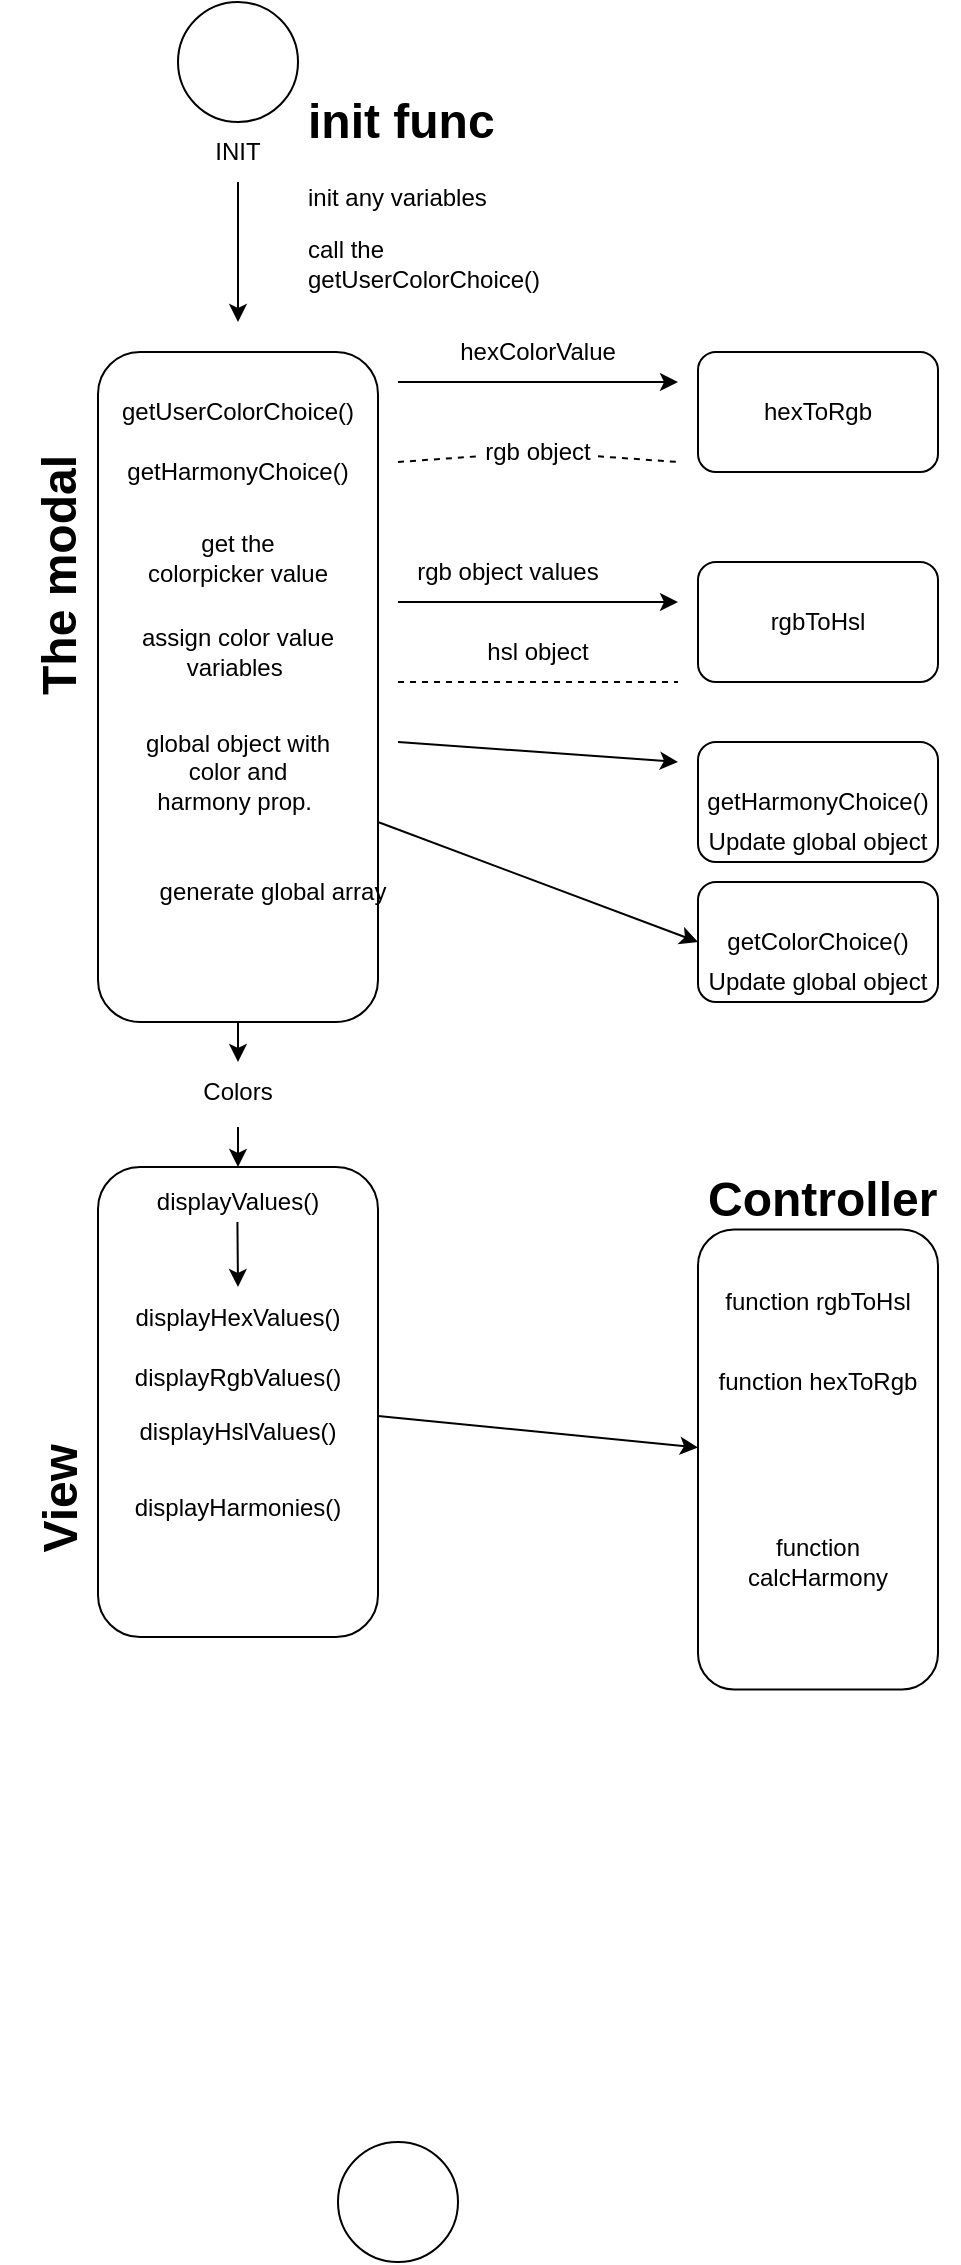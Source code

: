 <mxfile>
    <diagram id="yT4n5ByDi2hC7oKa8LWQ" name="Page-1">
        <mxGraphModel dx="1627" dy="1060" grid="1" gridSize="10" guides="1" tooltips="1" connect="1" arrows="1" fold="1" page="1" pageScale="1" pageWidth="1169" pageHeight="1654" math="0" shadow="0">
            <root>
                <mxCell id="0"/>
                <mxCell id="1" parent="0"/>
                <mxCell id="2" value="" style="ellipse;whiteSpace=wrap;html=1;aspect=fixed;" vertex="1" parent="1">
                    <mxGeometry x="490" y="90" width="60" height="60" as="geometry"/>
                </mxCell>
                <mxCell id="3" value="INIT" style="text;html=1;strokeColor=none;fillColor=none;align=center;verticalAlign=middle;whiteSpace=wrap;rounded=0;" vertex="1" parent="1">
                    <mxGeometry x="490" y="150" width="60" height="30" as="geometry"/>
                </mxCell>
                <mxCell id="4" value="" style="endArrow=classic;html=1;exitX=0.5;exitY=1;exitDx=0;exitDy=0;" edge="1" parent="1" source="3">
                    <mxGeometry width="50" height="50" relative="1" as="geometry">
                        <mxPoint x="530" y="200" as="sourcePoint"/>
                        <mxPoint x="520" y="250" as="targetPoint"/>
                    </mxGeometry>
                </mxCell>
                <mxCell id="6" value="&lt;h1&gt;init func&lt;/h1&gt;&lt;p&gt;init any variables&amp;nbsp;&lt;/p&gt;&lt;p&gt;call the getUserColorChoice()&lt;/p&gt;" style="text;html=1;strokeColor=none;fillColor=none;spacing=5;spacingTop=-20;whiteSpace=wrap;overflow=hidden;rounded=0;" vertex="1" parent="1">
                    <mxGeometry x="550" y="130" width="140" height="120" as="geometry"/>
                </mxCell>
                <mxCell id="67" value="" style="edgeStyle=none;html=1;" edge="1" parent="1" source="7" target="34">
                    <mxGeometry relative="1" as="geometry"/>
                </mxCell>
                <mxCell id="7" value="" style="rounded=1;whiteSpace=wrap;html=1;" vertex="1" parent="1">
                    <mxGeometry x="450" y="265" width="140" height="335" as="geometry"/>
                </mxCell>
                <mxCell id="8" value="getUserColorChoice()" style="text;html=1;strokeColor=none;fillColor=none;align=center;verticalAlign=middle;whiteSpace=wrap;rounded=0;" vertex="1" parent="1">
                    <mxGeometry x="490" y="280" width="60" height="30" as="geometry"/>
                </mxCell>
                <mxCell id="10" value="&lt;h1&gt;The modal&lt;/h1&gt;" style="text;html=1;strokeColor=none;fillColor=none;spacing=5;spacingTop=-20;whiteSpace=wrap;overflow=hidden;rounded=0;rotation=-90;" vertex="1" parent="1">
                    <mxGeometry x="370" y="352.5" width="130" height="47.5" as="geometry"/>
                </mxCell>
                <mxCell id="11" value="get the colorpicker value" style="text;html=1;strokeColor=none;fillColor=none;align=center;verticalAlign=middle;whiteSpace=wrap;rounded=0;" vertex="1" parent="1">
                    <mxGeometry x="470" y="352.5" width="100" height="30" as="geometry"/>
                </mxCell>
                <mxCell id="13" value="assign color value variables&amp;nbsp;" style="text;html=1;strokeColor=none;fillColor=none;align=center;verticalAlign=middle;whiteSpace=wrap;rounded=0;" vertex="1" parent="1">
                    <mxGeometry x="470" y="400" width="100" height="30" as="geometry"/>
                </mxCell>
                <mxCell id="15" value="hexToRgb" style="rounded=1;whiteSpace=wrap;html=1;" vertex="1" parent="1">
                    <mxGeometry x="750" y="265" width="120" height="60" as="geometry"/>
                </mxCell>
                <mxCell id="20" value="hexColorValue" style="text;html=1;strokeColor=none;fillColor=none;align=center;verticalAlign=middle;whiteSpace=wrap;rounded=0;" vertex="1" parent="1">
                    <mxGeometry x="640" y="250" width="60" height="30" as="geometry"/>
                </mxCell>
                <mxCell id="24" value="rgbToHsl" style="rounded=1;whiteSpace=wrap;html=1;" vertex="1" parent="1">
                    <mxGeometry x="750" y="370" width="120" height="60" as="geometry"/>
                </mxCell>
                <mxCell id="27" value="rgb object values" style="text;html=1;strokeColor=none;fillColor=none;align=center;verticalAlign=middle;whiteSpace=wrap;rounded=0;" vertex="1" parent="1">
                    <mxGeometry x="600" y="360" width="110" height="30" as="geometry"/>
                </mxCell>
                <mxCell id="31" value="hsl object" style="text;html=1;strokeColor=none;fillColor=none;align=center;verticalAlign=middle;whiteSpace=wrap;rounded=0;" vertex="1" parent="1">
                    <mxGeometry x="615" y="400" width="110" height="30" as="geometry"/>
                </mxCell>
                <mxCell id="43" value="" style="edgeStyle=none;html=1;" edge="1" parent="1" source="33" target="42">
                    <mxGeometry relative="1" as="geometry"/>
                </mxCell>
                <mxCell id="33" value="" style="rounded=1;whiteSpace=wrap;html=1;" vertex="1" parent="1">
                    <mxGeometry x="450" y="672.5" width="140" height="235" as="geometry"/>
                </mxCell>
                <mxCell id="38" value="" style="edgeStyle=none;html=1;" edge="1" parent="1" target="33">
                    <mxGeometry relative="1" as="geometry">
                        <mxPoint x="520.0" y="652.5" as="sourcePoint"/>
                    </mxGeometry>
                </mxCell>
                <mxCell id="34" value="Colors" style="text;html=1;strokeColor=none;fillColor=none;align=center;verticalAlign=middle;whiteSpace=wrap;rounded=0;" vertex="1" parent="1">
                    <mxGeometry x="490" y="620" width="60" height="30" as="geometry"/>
                </mxCell>
                <mxCell id="39" value="&lt;h1&gt;View&lt;/h1&gt;" style="text;html=1;strokeColor=none;fillColor=none;spacing=5;spacingTop=-20;whiteSpace=wrap;overflow=hidden;rounded=0;rotation=-90;" vertex="1" parent="1">
                    <mxGeometry x="370" y="781.25" width="130" height="47.5" as="geometry"/>
                </mxCell>
                <mxCell id="40" value="displayHexValues()" style="text;html=1;strokeColor=none;fillColor=none;align=center;verticalAlign=middle;whiteSpace=wrap;rounded=0;" vertex="1" parent="1">
                    <mxGeometry x="470" y="732.5" width="100" height="30" as="geometry"/>
                </mxCell>
                <mxCell id="41" value="displayRgbValues()" style="text;html=1;strokeColor=none;fillColor=none;align=center;verticalAlign=middle;whiteSpace=wrap;rounded=0;" vertex="1" parent="1">
                    <mxGeometry x="465" y="762.5" width="110" height="30" as="geometry"/>
                </mxCell>
                <mxCell id="42" value="" style="whiteSpace=wrap;html=1;rounded=1;" vertex="1" parent="1">
                    <mxGeometry x="750" y="703.75" width="120" height="230" as="geometry"/>
                </mxCell>
                <mxCell id="44" value="&lt;h1&gt;Controller&lt;/h1&gt;" style="text;html=1;strokeColor=none;fillColor=none;spacing=5;spacingTop=-20;whiteSpace=wrap;overflow=hidden;rounded=0;rotation=0;" vertex="1" parent="1">
                    <mxGeometry x="750" y="668.75" width="130" height="47.5" as="geometry"/>
                </mxCell>
                <mxCell id="46" value="function rgbToHsl&lt;span style=&quot;color: rgba(0 , 0 , 0 , 0) ; font-family: monospace ; font-size: 0px&quot;&gt;%3CmxGraphModel%3E%3Croot%3E%3CmxCell%20id%3D%220%22%2F%3E%3CmxCell%20id%3D%221%22%20parent%3D%220%22%2F%3E%3CmxCell%20id%3D%222%22%20value%3D%22get%20the%20colorpicker%20value%22%20style%3D%22text%3Bhtml%3D1%3BstrokeColor%3Dnone%3BfillColor%3Dnone%3Balign%3Dcenter%3BverticalAlign%3Dmiddle%3BwhiteSpace%3Dwrap%3Brounded%3D0%3B%22%20vertex%3D%221%22%20parent%3D%221%22%3E%3CmxGeometry%20x%3D%22470%22%20y%3D%22320%22%20width%3D%22100%22%20height%3D%2230%22%20as%3D%22geometry%22%2F%3E%3C%2FmxCell%3E%3C%2Froot%3E%3C%2FmxGraphModel%3E&lt;/span&gt;" style="text;html=1;strokeColor=none;fillColor=none;align=center;verticalAlign=middle;whiteSpace=wrap;rounded=0;" vertex="1" parent="1">
                    <mxGeometry x="760" y="725" width="100" height="30" as="geometry"/>
                </mxCell>
                <mxCell id="47" value="function hexToRgb&lt;span style=&quot;color: rgba(0 , 0 , 0 , 0) ; font-family: monospace ; font-size: 0px&quot;&gt;%3CmxGraphModel%3E%3Croot%3E%3CmxCell%20id%3D%220%22%2F%3E%3CmxCell%20id%3D%221%22%20parent%3D%220%22%2F%3E%3CmxCell%20id%3D%222%22%20value%3D%22get%20the%20colorpicker%20value%22%20style%3D%22text%3Bhtml%3D1%3BstrokeColor%3Dnone%3BfillColor%3Dnone%3Balign%3Dcenter%3BverticalAlign%3Dmiddle%3BwhiteSpace%3Dwrap%3Brounded%3D0%3B%22%20vertex%3D%221%22%20parent%3D%221%22%3E%3CmxGeometry%20x%3D%22470%22%20y%3D%22320%22%20width%3D%22100%22%20height%3D%2230%22%20as%3D%22geometry%22%2F%3E%3C%2FmxCell%3E%3C%2Froot%3E%3C%2FmxGraphModel%3E&lt;/span&gt;" style="text;html=1;strokeColor=none;fillColor=none;align=center;verticalAlign=middle;whiteSpace=wrap;rounded=0;" vertex="1" parent="1">
                    <mxGeometry x="755" y="765" width="110" height="30" as="geometry"/>
                </mxCell>
                <mxCell id="48" value="displayHslValues()" style="text;html=1;strokeColor=none;fillColor=none;align=center;verticalAlign=middle;whiteSpace=wrap;rounded=0;" vertex="1" parent="1">
                    <mxGeometry x="465" y="790" width="110" height="30" as="geometry"/>
                </mxCell>
                <mxCell id="50" value="displayValues()" style="text;html=1;strokeColor=none;fillColor=none;align=center;verticalAlign=middle;whiteSpace=wrap;rounded=0;" vertex="1" parent="1">
                    <mxGeometry x="470" y="680" width="100" height="20" as="geometry"/>
                </mxCell>
                <mxCell id="51" value="" style="endArrow=classic;html=1;" edge="1" parent="1">
                    <mxGeometry width="50" height="50" relative="1" as="geometry">
                        <mxPoint x="519.71" y="700" as="sourcePoint"/>
                        <mxPoint x="520" y="732.5" as="targetPoint"/>
                    </mxGeometry>
                </mxCell>
                <mxCell id="53" value="getHarmonyChoice()" style="text;html=1;strokeColor=none;fillColor=none;align=center;verticalAlign=middle;whiteSpace=wrap;rounded=0;" vertex="1" parent="1">
                    <mxGeometry x="490" y="310" width="60" height="30" as="geometry"/>
                </mxCell>
                <mxCell id="55" value="displayHarmonies()" style="text;html=1;strokeColor=none;fillColor=none;align=center;verticalAlign=middle;whiteSpace=wrap;rounded=0;" vertex="1" parent="1">
                    <mxGeometry x="470" y="832.5" width="100" height="20" as="geometry"/>
                </mxCell>
                <mxCell id="56" value="function calcHarmony" style="text;html=1;strokeColor=none;fillColor=none;align=center;verticalAlign=middle;whiteSpace=wrap;rounded=0;" vertex="1" parent="1">
                    <mxGeometry x="755" y="855" width="110" height="30" as="geometry"/>
                </mxCell>
                <mxCell id="57" value="global object with color and harmony prop.&amp;nbsp;" style="text;html=1;strokeColor=none;fillColor=none;align=center;verticalAlign=middle;whiteSpace=wrap;rounded=0;" vertex="1" parent="1">
                    <mxGeometry x="470" y="460" width="100" height="30" as="geometry"/>
                </mxCell>
                <mxCell id="58" value="getHarmonyChoice()" style="rounded=1;whiteSpace=wrap;html=1;" vertex="1" parent="1">
                    <mxGeometry x="750" y="460" width="120" height="60" as="geometry"/>
                </mxCell>
                <mxCell id="59" value="" style="endArrow=classic;html=1;" edge="1" parent="1">
                    <mxGeometry width="50" height="50" relative="1" as="geometry">
                        <mxPoint x="600" y="460" as="sourcePoint"/>
                        <mxPoint x="740" y="470" as="targetPoint"/>
                    </mxGeometry>
                </mxCell>
                <mxCell id="62" value="Update global object" style="text;html=1;strokeColor=none;fillColor=none;align=center;verticalAlign=middle;whiteSpace=wrap;rounded=0;" vertex="1" parent="1">
                    <mxGeometry x="745" y="500" width="130" height="20" as="geometry"/>
                </mxCell>
                <mxCell id="63" value="getColorChoice()" style="rounded=1;whiteSpace=wrap;html=1;" vertex="1" parent="1">
                    <mxGeometry x="750" y="530" width="120" height="60" as="geometry"/>
                </mxCell>
                <mxCell id="64" value="" style="endArrow=classic;html=1;entryX=0;entryY=0.5;entryDx=0;entryDy=0;" edge="1" parent="1" target="63">
                    <mxGeometry width="50" height="50" relative="1" as="geometry">
                        <mxPoint x="590.0" y="500" as="sourcePoint"/>
                        <mxPoint x="730.0" y="510" as="targetPoint"/>
                    </mxGeometry>
                </mxCell>
                <mxCell id="65" value="Update global object" style="text;html=1;strokeColor=none;fillColor=none;align=center;verticalAlign=middle;whiteSpace=wrap;rounded=0;" vertex="1" parent="1">
                    <mxGeometry x="745" y="570" width="130" height="20" as="geometry"/>
                </mxCell>
                <mxCell id="68" value="" style="endArrow=classic;html=1;exitX=0;exitY=1;exitDx=0;exitDy=0;" edge="1" parent="1" source="27">
                    <mxGeometry width="50" height="50" relative="1" as="geometry">
                        <mxPoint x="710" y="460" as="sourcePoint"/>
                        <mxPoint x="740" y="390" as="targetPoint"/>
                    </mxGeometry>
                </mxCell>
                <mxCell id="69" value="" style="endArrow=classic;html=1;" edge="1" parent="1">
                    <mxGeometry width="50" height="50" relative="1" as="geometry">
                        <mxPoint x="600" y="280" as="sourcePoint"/>
                        <mxPoint x="740" y="280" as="targetPoint"/>
                    </mxGeometry>
                </mxCell>
                <mxCell id="70" value="" style="endArrow=none;dashed=1;html=1;startArrow=none;" edge="1" parent="1" source="21">
                    <mxGeometry width="50" height="50" relative="1" as="geometry">
                        <mxPoint x="600" y="320" as="sourcePoint"/>
                        <mxPoint x="740" y="320" as="targetPoint"/>
                        <Array as="points"/>
                    </mxGeometry>
                </mxCell>
                <mxCell id="21" value="rgb object" style="text;html=1;strokeColor=none;fillColor=none;align=center;verticalAlign=middle;whiteSpace=wrap;rounded=0;" vertex="1" parent="1">
                    <mxGeometry x="640" y="300" width="60" height="30" as="geometry"/>
                </mxCell>
                <mxCell id="71" value="" style="endArrow=none;dashed=1;html=1;" edge="1" parent="1" target="21">
                    <mxGeometry width="50" height="50" relative="1" as="geometry">
                        <mxPoint x="600" y="320" as="sourcePoint"/>
                        <mxPoint x="740" y="320" as="targetPoint"/>
                        <Array as="points"/>
                    </mxGeometry>
                </mxCell>
                <mxCell id="72" value="" style="endArrow=none;dashed=1;html=1;" edge="1" parent="1">
                    <mxGeometry width="50" height="50" relative="1" as="geometry">
                        <mxPoint x="600" y="430" as="sourcePoint"/>
                        <mxPoint x="740" y="430" as="targetPoint"/>
                    </mxGeometry>
                </mxCell>
                <mxCell id="73" value="generate global array" style="text;html=1;strokeColor=none;fillColor=none;align=center;verticalAlign=middle;whiteSpace=wrap;rounded=0;" vertex="1" parent="1">
                    <mxGeometry x="465" y="520" width="145" height="30" as="geometry"/>
                </mxCell>
                <mxCell id="74" value="" style="ellipse;whiteSpace=wrap;html=1;aspect=fixed;" vertex="1" parent="1">
                    <mxGeometry x="570" y="1160" width="60" height="60" as="geometry"/>
                </mxCell>
            </root>
        </mxGraphModel>
    </diagram>
</mxfile>